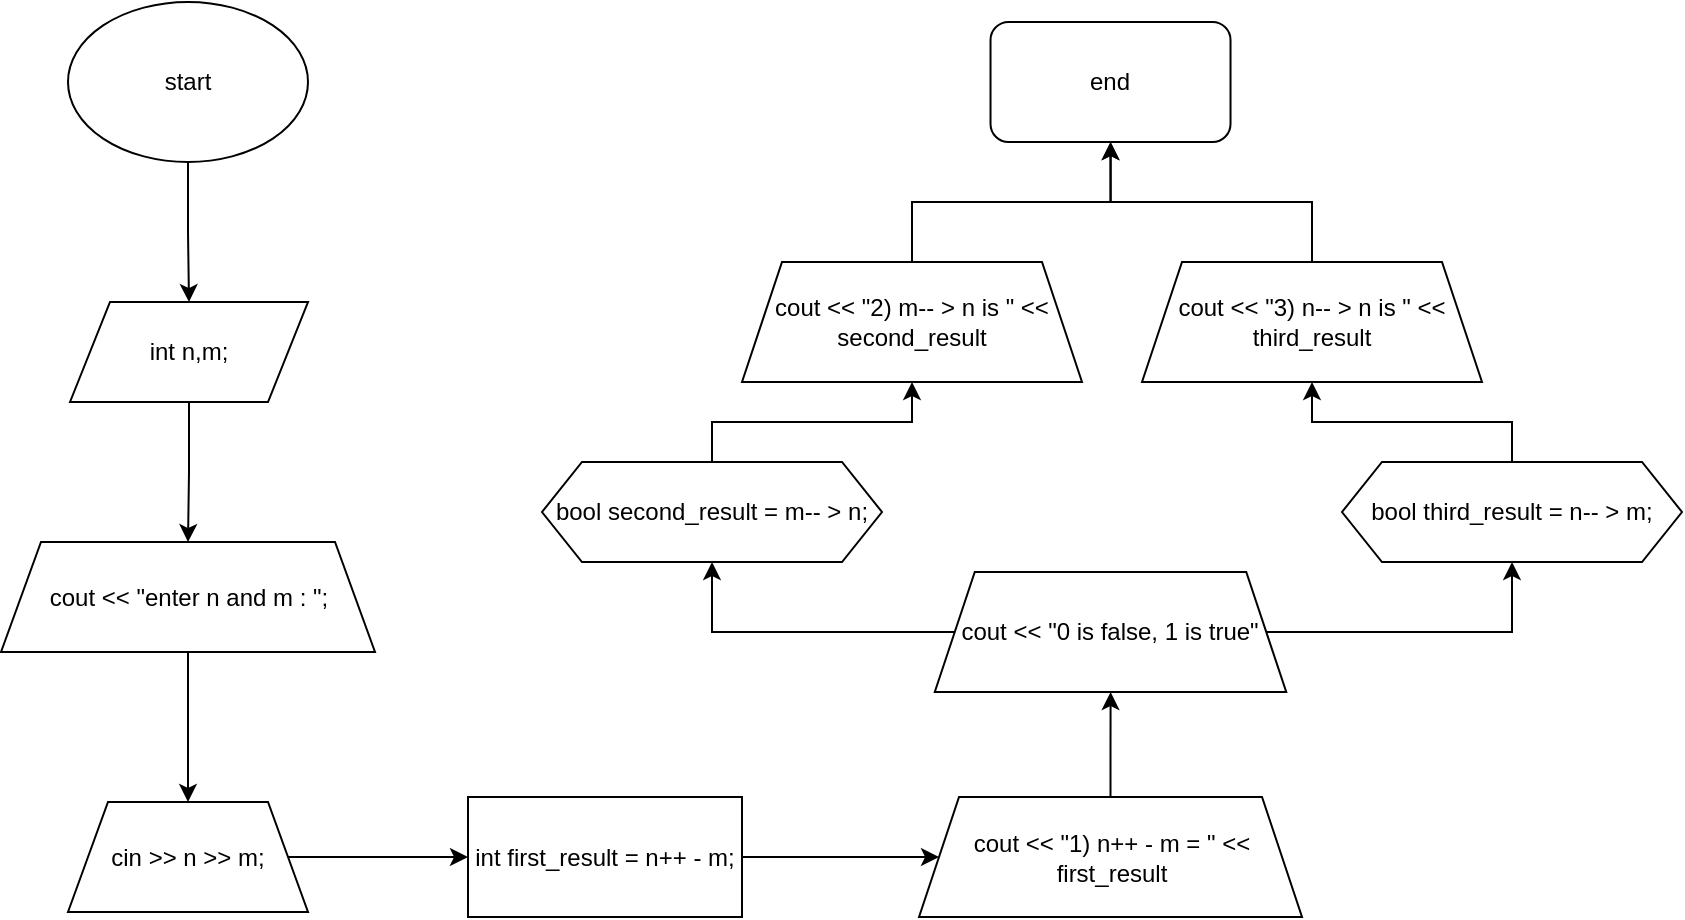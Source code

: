 <mxfile version="24.8.4">
  <diagram name="Page-1" id="msbEtUAkUQ7jzA_uOpLc">
    <mxGraphModel dx="1301" dy="556" grid="1" gridSize="10" guides="1" tooltips="1" connect="1" arrows="1" fold="1" page="1" pageScale="1" pageWidth="827" pageHeight="1169" math="0" shadow="0">
      <root>
        <mxCell id="0" />
        <mxCell id="1" parent="0" />
        <mxCell id="eny0_kykEfMR9t5LfdP7-3" value="" style="edgeStyle=orthogonalEdgeStyle;rounded=0;orthogonalLoop=1;jettySize=auto;html=1;" edge="1" parent="1" source="eny0_kykEfMR9t5LfdP7-1" target="eny0_kykEfMR9t5LfdP7-2">
          <mxGeometry relative="1" as="geometry" />
        </mxCell>
        <mxCell id="eny0_kykEfMR9t5LfdP7-1" value="start" style="ellipse;whiteSpace=wrap;html=1;" vertex="1" parent="1">
          <mxGeometry x="173" y="70" width="120" height="80" as="geometry" />
        </mxCell>
        <mxCell id="eny0_kykEfMR9t5LfdP7-5" value="" style="edgeStyle=orthogonalEdgeStyle;rounded=0;orthogonalLoop=1;jettySize=auto;html=1;" edge="1" parent="1" source="eny0_kykEfMR9t5LfdP7-2" target="eny0_kykEfMR9t5LfdP7-4">
          <mxGeometry relative="1" as="geometry" />
        </mxCell>
        <mxCell id="eny0_kykEfMR9t5LfdP7-2" value="int n,m;" style="shape=parallelogram;perimeter=parallelogramPerimeter;whiteSpace=wrap;html=1;fixedSize=1;" vertex="1" parent="1">
          <mxGeometry x="174" y="220" width="119" height="50" as="geometry" />
        </mxCell>
        <mxCell id="eny0_kykEfMR9t5LfdP7-7" value="" style="edgeStyle=orthogonalEdgeStyle;rounded=0;orthogonalLoop=1;jettySize=auto;html=1;" edge="1" parent="1" source="eny0_kykEfMR9t5LfdP7-4" target="eny0_kykEfMR9t5LfdP7-6">
          <mxGeometry relative="1" as="geometry" />
        </mxCell>
        <mxCell id="eny0_kykEfMR9t5LfdP7-4" value="cout &amp;lt;&amp;lt; &quot;enter n and m : &quot;;" style="shape=trapezoid;perimeter=trapezoidPerimeter;whiteSpace=wrap;html=1;fixedSize=1;" vertex="1" parent="1">
          <mxGeometry x="139.5" y="340" width="187" height="55" as="geometry" />
        </mxCell>
        <mxCell id="eny0_kykEfMR9t5LfdP7-9" value="" style="edgeStyle=orthogonalEdgeStyle;rounded=0;orthogonalLoop=1;jettySize=auto;html=1;" edge="1" parent="1" source="eny0_kykEfMR9t5LfdP7-6" target="eny0_kykEfMR9t5LfdP7-8">
          <mxGeometry relative="1" as="geometry" />
        </mxCell>
        <mxCell id="eny0_kykEfMR9t5LfdP7-6" value="cin &amp;gt;&amp;gt; n &amp;gt;&amp;gt; m;" style="shape=trapezoid;perimeter=trapezoidPerimeter;whiteSpace=wrap;html=1;fixedSize=1;" vertex="1" parent="1">
          <mxGeometry x="173" y="470" width="120" height="55" as="geometry" />
        </mxCell>
        <mxCell id="eny0_kykEfMR9t5LfdP7-11" value="" style="edgeStyle=orthogonalEdgeStyle;rounded=0;orthogonalLoop=1;jettySize=auto;html=1;" edge="1" parent="1" source="eny0_kykEfMR9t5LfdP7-8" target="eny0_kykEfMR9t5LfdP7-10">
          <mxGeometry relative="1" as="geometry" />
        </mxCell>
        <mxCell id="eny0_kykEfMR9t5LfdP7-8" value="int first_result = n++ - m;" style="whiteSpace=wrap;html=1;" vertex="1" parent="1">
          <mxGeometry x="373" y="467.5" width="137" height="60" as="geometry" />
        </mxCell>
        <mxCell id="eny0_kykEfMR9t5LfdP7-15" value="" style="edgeStyle=orthogonalEdgeStyle;rounded=0;orthogonalLoop=1;jettySize=auto;html=1;" edge="1" parent="1" source="eny0_kykEfMR9t5LfdP7-10" target="eny0_kykEfMR9t5LfdP7-14">
          <mxGeometry relative="1" as="geometry" />
        </mxCell>
        <mxCell id="eny0_kykEfMR9t5LfdP7-10" value="cout &amp;lt;&amp;lt; &quot;1) n++ - m = &quot; &amp;lt;&amp;lt; first_result" style="shape=trapezoid;perimeter=trapezoidPerimeter;whiteSpace=wrap;html=1;fixedSize=1;" vertex="1" parent="1">
          <mxGeometry x="598.51" y="467.5" width="191.5" height="60" as="geometry" />
        </mxCell>
        <mxCell id="eny0_kykEfMR9t5LfdP7-17" value="" style="edgeStyle=orthogonalEdgeStyle;rounded=0;orthogonalLoop=1;jettySize=auto;html=1;" edge="1" parent="1" source="eny0_kykEfMR9t5LfdP7-14" target="eny0_kykEfMR9t5LfdP7-16">
          <mxGeometry relative="1" as="geometry" />
        </mxCell>
        <mxCell id="eny0_kykEfMR9t5LfdP7-19" value="" style="edgeStyle=orthogonalEdgeStyle;rounded=0;orthogonalLoop=1;jettySize=auto;html=1;" edge="1" parent="1" source="eny0_kykEfMR9t5LfdP7-14" target="eny0_kykEfMR9t5LfdP7-18">
          <mxGeometry relative="1" as="geometry" />
        </mxCell>
        <mxCell id="eny0_kykEfMR9t5LfdP7-14" value="cout &amp;lt;&amp;lt; &quot;0 is false, 1 is true&quot;" style="shape=trapezoid;perimeter=trapezoidPerimeter;whiteSpace=wrap;html=1;fixedSize=1;" vertex="1" parent="1">
          <mxGeometry x="606.38" y="355" width="175.75" height="60" as="geometry" />
        </mxCell>
        <mxCell id="eny0_kykEfMR9t5LfdP7-21" value="" style="edgeStyle=orthogonalEdgeStyle;rounded=0;orthogonalLoop=1;jettySize=auto;html=1;" edge="1" parent="1" source="eny0_kykEfMR9t5LfdP7-16" target="eny0_kykEfMR9t5LfdP7-20">
          <mxGeometry relative="1" as="geometry" />
        </mxCell>
        <mxCell id="eny0_kykEfMR9t5LfdP7-16" value="bool second_result = m-- &amp;gt; n;" style="shape=hexagon;perimeter=hexagonPerimeter2;whiteSpace=wrap;html=1;fixedSize=1;" vertex="1" parent="1">
          <mxGeometry x="410" y="300" width="170" height="50" as="geometry" />
        </mxCell>
        <mxCell id="eny0_kykEfMR9t5LfdP7-23" value="" style="edgeStyle=orthogonalEdgeStyle;rounded=0;orthogonalLoop=1;jettySize=auto;html=1;" edge="1" parent="1" source="eny0_kykEfMR9t5LfdP7-18" target="eny0_kykEfMR9t5LfdP7-22">
          <mxGeometry relative="1" as="geometry" />
        </mxCell>
        <mxCell id="eny0_kykEfMR9t5LfdP7-18" value="bool third_result = n-- &amp;gt; m;" style="shape=hexagon;perimeter=hexagonPerimeter2;whiteSpace=wrap;html=1;fixedSize=1;" vertex="1" parent="1">
          <mxGeometry x="810" y="300" width="170" height="50" as="geometry" />
        </mxCell>
        <mxCell id="eny0_kykEfMR9t5LfdP7-25" style="edgeStyle=orthogonalEdgeStyle;rounded=0;orthogonalLoop=1;jettySize=auto;html=1;" edge="1" parent="1" source="eny0_kykEfMR9t5LfdP7-20" target="eny0_kykEfMR9t5LfdP7-24">
          <mxGeometry relative="1" as="geometry" />
        </mxCell>
        <mxCell id="eny0_kykEfMR9t5LfdP7-20" value="cout &amp;lt;&amp;lt; &quot;2) m-- &amp;gt; n is &quot; &amp;lt;&amp;lt; second_result" style="shape=trapezoid;perimeter=trapezoidPerimeter;whiteSpace=wrap;html=1;fixedSize=1;" vertex="1" parent="1">
          <mxGeometry x="510" y="200" width="170" height="60" as="geometry" />
        </mxCell>
        <mxCell id="eny0_kykEfMR9t5LfdP7-26" style="edgeStyle=orthogonalEdgeStyle;rounded=0;orthogonalLoop=1;jettySize=auto;html=1;entryX=0.5;entryY=1;entryDx=0;entryDy=0;" edge="1" parent="1" source="eny0_kykEfMR9t5LfdP7-22" target="eny0_kykEfMR9t5LfdP7-24">
          <mxGeometry relative="1" as="geometry" />
        </mxCell>
        <mxCell id="eny0_kykEfMR9t5LfdP7-22" value="cout &amp;lt;&amp;lt; &quot;3) n-- &amp;gt; n is &quot; &amp;lt;&amp;lt; third_result" style="shape=trapezoid;perimeter=trapezoidPerimeter;whiteSpace=wrap;html=1;fixedSize=1;" vertex="1" parent="1">
          <mxGeometry x="710" y="200" width="170" height="60" as="geometry" />
        </mxCell>
        <mxCell id="eny0_kykEfMR9t5LfdP7-24" value="end" style="rounded=1;whiteSpace=wrap;html=1;" vertex="1" parent="1">
          <mxGeometry x="634.26" y="80" width="120" height="60" as="geometry" />
        </mxCell>
      </root>
    </mxGraphModel>
  </diagram>
</mxfile>

